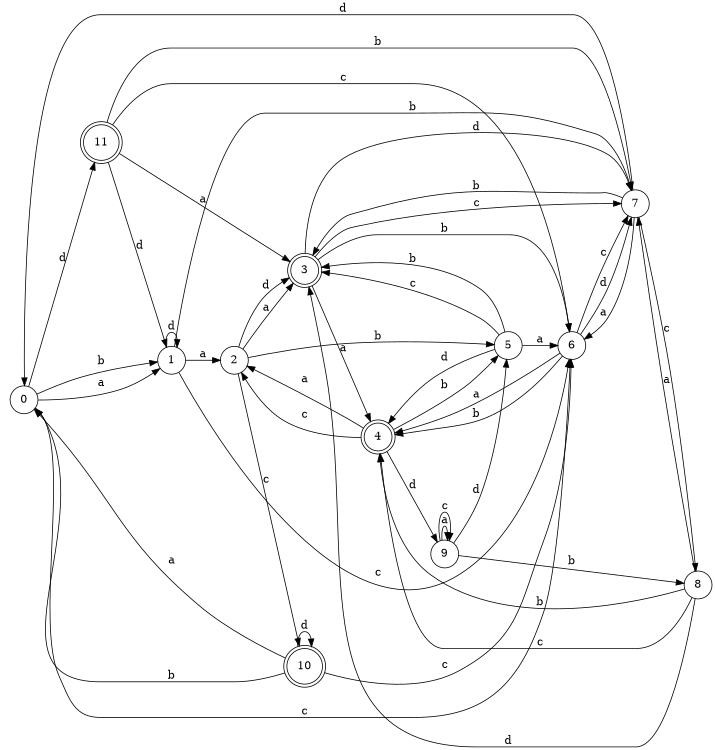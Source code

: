 digraph n10_2 {
__start0 [label="" shape="none"];

rankdir=LR;
size="8,5";

s0 [style="filled", color="black", fillcolor="white" shape="circle", label="0"];
s1 [style="filled", color="black", fillcolor="white" shape="circle", label="1"];
s2 [style="filled", color="black", fillcolor="white" shape="circle", label="2"];
s3 [style="rounded,filled", color="black", fillcolor="white" shape="doublecircle", label="3"];
s4 [style="rounded,filled", color="black", fillcolor="white" shape="doublecircle", label="4"];
s5 [style="filled", color="black", fillcolor="white" shape="circle", label="5"];
s6 [style="filled", color="black", fillcolor="white" shape="circle", label="6"];
s7 [style="filled", color="black", fillcolor="white" shape="circle", label="7"];
s8 [style="filled", color="black", fillcolor="white" shape="circle", label="8"];
s9 [style="filled", color="black", fillcolor="white" shape="circle", label="9"];
s10 [style="rounded,filled", color="black", fillcolor="white" shape="doublecircle", label="10"];
s11 [style="rounded,filled", color="black", fillcolor="white" shape="doublecircle", label="11"];
s0 -> s1 [label="a"];
s0 -> s1 [label="b"];
s0 -> s6 [label="c"];
s0 -> s11 [label="d"];
s1 -> s2 [label="a"];
s1 -> s7 [label="b"];
s1 -> s6 [label="c"];
s1 -> s1 [label="d"];
s2 -> s3 [label="a"];
s2 -> s5 [label="b"];
s2 -> s10 [label="c"];
s2 -> s3 [label="d"];
s3 -> s4 [label="a"];
s3 -> s6 [label="b"];
s3 -> s7 [label="c"];
s3 -> s7 [label="d"];
s4 -> s2 [label="a"];
s4 -> s5 [label="b"];
s4 -> s2 [label="c"];
s4 -> s9 [label="d"];
s5 -> s6 [label="a"];
s5 -> s3 [label="b"];
s5 -> s3 [label="c"];
s5 -> s4 [label="d"];
s6 -> s4 [label="a"];
s6 -> s4 [label="b"];
s6 -> s7 [label="c"];
s6 -> s7 [label="d"];
s7 -> s6 [label="a"];
s7 -> s3 [label="b"];
s7 -> s8 [label="c"];
s7 -> s0 [label="d"];
s8 -> s7 [label="a"];
s8 -> s4 [label="b"];
s8 -> s4 [label="c"];
s8 -> s3 [label="d"];
s9 -> s9 [label="a"];
s9 -> s8 [label="b"];
s9 -> s9 [label="c"];
s9 -> s5 [label="d"];
s10 -> s0 [label="a"];
s10 -> s0 [label="b"];
s10 -> s6 [label="c"];
s10 -> s10 [label="d"];
s11 -> s3 [label="a"];
s11 -> s7 [label="b"];
s11 -> s6 [label="c"];
s11 -> s1 [label="d"];

}